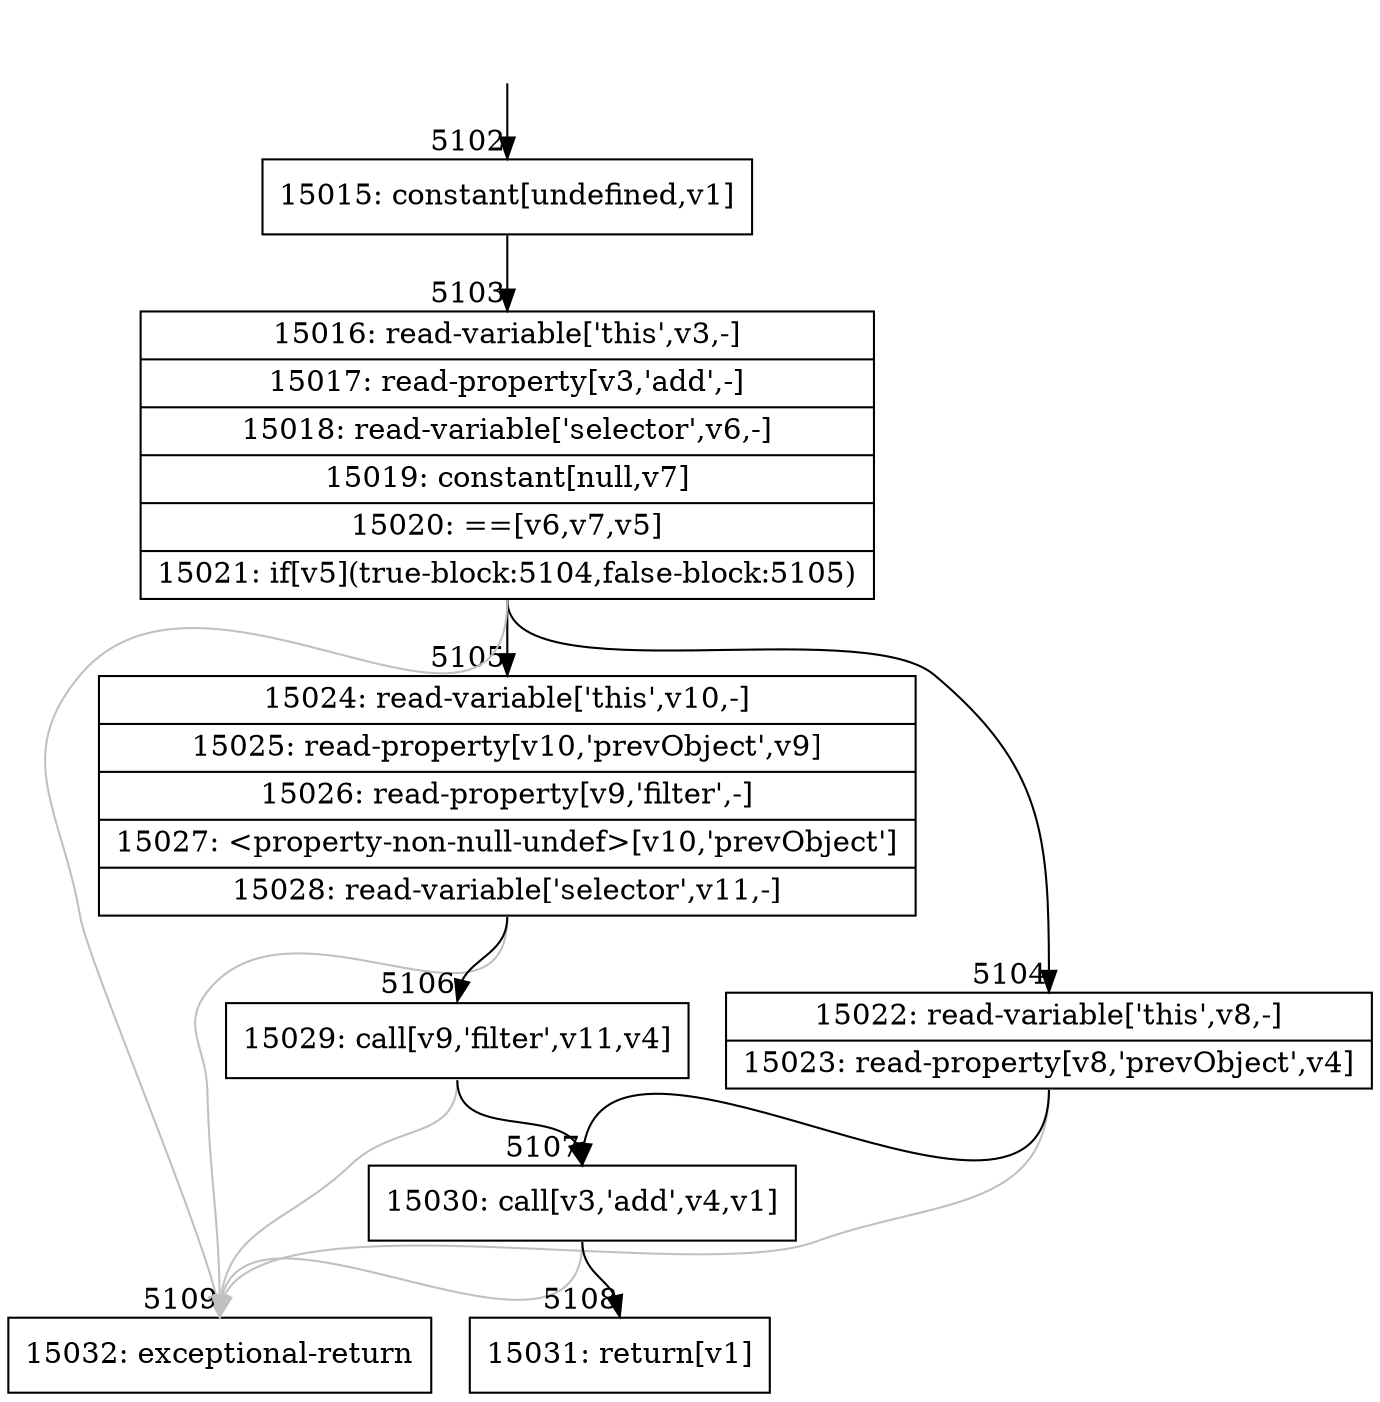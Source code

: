 digraph {
rankdir="TD"
BB_entry323[shape=none,label=""];
BB_entry323 -> BB5102 [tailport=s, headport=n, headlabel="    5102"]
BB5102 [shape=record label="{15015: constant[undefined,v1]}" ] 
BB5102 -> BB5103 [tailport=s, headport=n, headlabel="      5103"]
BB5103 [shape=record label="{15016: read-variable['this',v3,-]|15017: read-property[v3,'add',-]|15018: read-variable['selector',v6,-]|15019: constant[null,v7]|15020: ==[v6,v7,v5]|15021: if[v5](true-block:5104,false-block:5105)}" ] 
BB5103 -> BB5104 [tailport=s, headport=n, headlabel="      5104"]
BB5103 -> BB5105 [tailport=s, headport=n, headlabel="      5105"]
BB5103 -> BB5109 [tailport=s, headport=n, color=gray, headlabel="      5109"]
BB5104 [shape=record label="{15022: read-variable['this',v8,-]|15023: read-property[v8,'prevObject',v4]}" ] 
BB5104 -> BB5107 [tailport=s, headport=n, headlabel="      5107"]
BB5104 -> BB5109 [tailport=s, headport=n, color=gray]
BB5105 [shape=record label="{15024: read-variable['this',v10,-]|15025: read-property[v10,'prevObject',v9]|15026: read-property[v9,'filter',-]|15027: \<property-non-null-undef\>[v10,'prevObject']|15028: read-variable['selector',v11,-]}" ] 
BB5105 -> BB5106 [tailport=s, headport=n, headlabel="      5106"]
BB5105 -> BB5109 [tailport=s, headport=n, color=gray]
BB5106 [shape=record label="{15029: call[v9,'filter',v11,v4]}" ] 
BB5106 -> BB5107 [tailport=s, headport=n]
BB5106 -> BB5109 [tailport=s, headport=n, color=gray]
BB5107 [shape=record label="{15030: call[v3,'add',v4,v1]}" ] 
BB5107 -> BB5108 [tailport=s, headport=n, headlabel="      5108"]
BB5107 -> BB5109 [tailport=s, headport=n, color=gray]
BB5108 [shape=record label="{15031: return[v1]}" ] 
BB5109 [shape=record label="{15032: exceptional-return}" ] 
}
